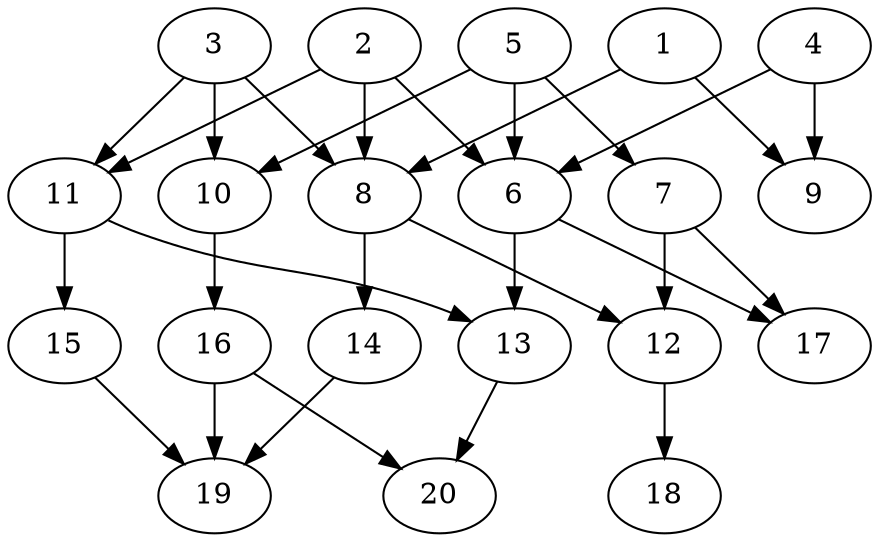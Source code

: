 // DAG automatically generated by daggen at Wed Jul 24 22:02:40 2019
// ./daggen --dot -n 20 --ccr 0.5 --fat 0.6 --regular 0.5 --density 0.5 --mindata 5242880 --maxdata 52428800 
digraph G {
  1 [size="61540352", alpha="0.13", expect_size="30770176"] 
  1 -> 8 [size ="30770176"]
  1 -> 9 [size ="30770176"]
  2 [size="66222080", alpha="0.06", expect_size="33111040"] 
  2 -> 6 [size ="33111040"]
  2 -> 8 [size ="33111040"]
  2 -> 11 [size ="33111040"]
  3 [size="69853184", alpha="0.09", expect_size="34926592"] 
  3 -> 8 [size ="34926592"]
  3 -> 10 [size ="34926592"]
  3 -> 11 [size ="34926592"]
  4 [size="55642112", alpha="0.07", expect_size="27821056"] 
  4 -> 6 [size ="27821056"]
  4 -> 9 [size ="27821056"]
  5 [size="102313984", alpha="0.01", expect_size="51156992"] 
  5 -> 6 [size ="51156992"]
  5 -> 7 [size ="51156992"]
  5 -> 10 [size ="51156992"]
  6 [size="69877760", alpha="0.12", expect_size="34938880"] 
  6 -> 13 [size ="34938880"]
  6 -> 17 [size ="34938880"]
  7 [size="78155776", alpha="0.15", expect_size="39077888"] 
  7 -> 12 [size ="39077888"]
  7 -> 17 [size ="39077888"]
  8 [size="63574016", alpha="0.10", expect_size="31787008"] 
  8 -> 12 [size ="31787008"]
  8 -> 14 [size ="31787008"]
  9 [size="27449344", alpha="0.16", expect_size="13724672"] 
  10 [size="60499968", alpha="0.06", expect_size="30249984"] 
  10 -> 16 [size ="30249984"]
  11 [size="18116608", alpha="0.08", expect_size="9058304"] 
  11 -> 13 [size ="9058304"]
  11 -> 15 [size ="9058304"]
  12 [size="78663680", alpha="0.08", expect_size="39331840"] 
  12 -> 18 [size ="39331840"]
  13 [size="12486656", alpha="0.15", expect_size="6243328"] 
  13 -> 20 [size ="6243328"]
  14 [size="53020672", alpha="0.08", expect_size="26510336"] 
  14 -> 19 [size ="26510336"]
  15 [size="85624832", alpha="0.15", expect_size="42812416"] 
  15 -> 19 [size ="42812416"]
  16 [size="89006080", alpha="0.15", expect_size="44503040"] 
  16 -> 19 [size ="44503040"]
  16 -> 20 [size ="44503040"]
  17 [size="51742720", alpha="0.08", expect_size="25871360"] 
  18 [size="28129280", alpha="0.15", expect_size="14064640"] 
  19 [size="76599296", alpha="0.05", expect_size="38299648"] 
  20 [size="58771456", alpha="0.05", expect_size="29385728"] 
}
